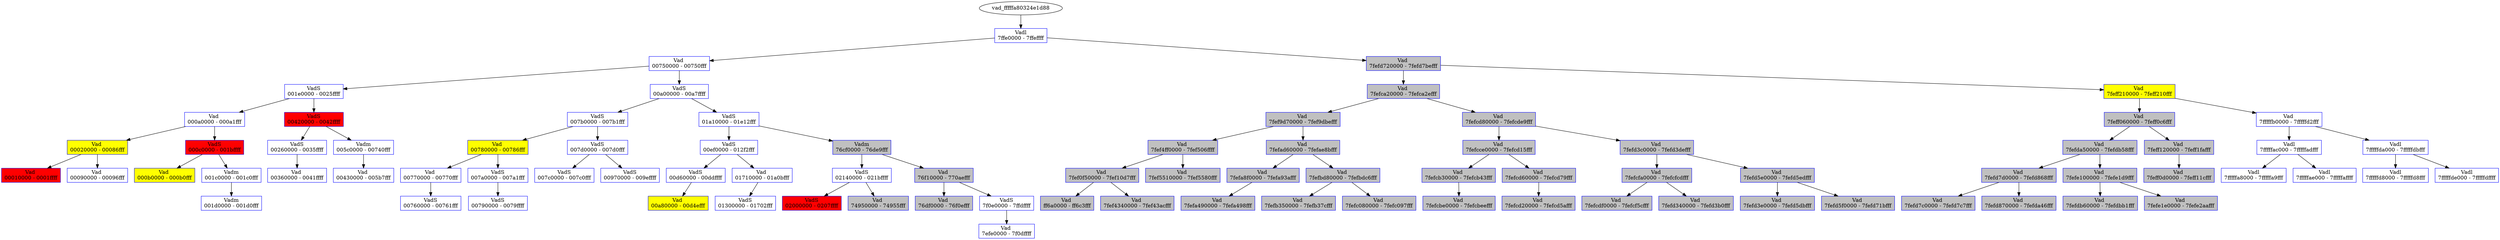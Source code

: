 /* Pid:   1728 */
digraph processtree {
graph [rankdir = "TB"];
vad_fffffa80324e1d88 -> vad_fffffa8031f25810
vad_fffffa8031f25810 [label = "{ Vadl\n7ffe0000 - 7ffeffff }"shape = "record" color = "blue" style = "filled" fillcolor = "white"];
vad_fffffa8031f25810 -> vad_fffffa8031e76e20
vad_fffffa8031e76e20 [label = "{ Vad \n00750000 - 00750fff }"shape = "record" color = "blue" style = "filled" fillcolor = "white"];
vad_fffffa8031e76e20 -> vad_fffffa803137f110
vad_fffffa803137f110 [label = "{ VadS\n001e0000 - 0025ffff }"shape = "record" color = "blue" style = "filled" fillcolor = "white"];
vad_fffffa803137f110 -> vad_fffffa8031650a70
vad_fffffa8031650a70 [label = "{ Vad \n000a0000 - 000a1fff }"shape = "record" color = "blue" style = "filled" fillcolor = "white"];
vad_fffffa8031650a70 -> vad_fffffa8031722d30
vad_fffffa8031722d30 [label = "{ Vad \n00020000 - 00086fff }"shape = "record" color = "blue" style = "filled" fillcolor = "yellow"];
vad_fffffa8031722d30 -> vad_fffffa80325e7f80
vad_fffffa80325e7f80 [label = "{ Vad \n00010000 - 0001ffff }"shape = "record" color = "blue" style = "filled" fillcolor = "red"];
vad_fffffa8031722d30 -> vad_fffffa803257fb20
vad_fffffa803257fb20 [label = "{ Vad \n00090000 - 00096fff }"shape = "record" color = "blue" style = "filled" fillcolor = "white"];
vad_fffffa8031650a70 -> vad_fffffa8031599e80
vad_fffffa8031599e80 [label = "{ VadS\n000c0000 - 001bffff }"shape = "record" color = "blue" style = "filled" fillcolor = "red"];
vad_fffffa8031599e80 -> vad_fffffa8031ea75c0
vad_fffffa8031ea75c0 [label = "{ Vad \n000b0000 - 000b0fff }"shape = "record" color = "blue" style = "filled" fillcolor = "yellow"];
vad_fffffa8031599e80 -> vad_fffffa8031eb34e0
vad_fffffa8031eb34e0 [label = "{ Vadm\n001c0000 - 001c0fff }"shape = "record" color = "blue" style = "filled" fillcolor = "white"];
vad_fffffa8031eb34e0 -> vad_fffffa8031787c00
vad_fffffa8031787c00 [label = "{ Vadm\n001d0000 - 001d0fff }"shape = "record" color = "blue" style = "filled" fillcolor = "white"];
vad_fffffa803137f110 -> vad_fffffa8031440110
vad_fffffa8031440110 [label = "{ VadS\n00420000 - 0042ffff }"shape = "record" color = "blue" style = "filled" fillcolor = "red"];
vad_fffffa8031440110 -> vad_fffffa80313c4520
vad_fffffa80313c4520 [label = "{ VadS\n00260000 - 0035ffff }"shape = "record" color = "blue" style = "filled" fillcolor = "white"];
vad_fffffa80313c4520 -> vad_fffffa8031e4adc0
vad_fffffa8031e4adc0 [label = "{ Vad \n00360000 - 0041ffff }"shape = "record" color = "blue" style = "filled" fillcolor = "white"];
vad_fffffa8031440110 -> vad_fffffa803165fa10
vad_fffffa803165fa10 [label = "{ Vadm\n005c0000 - 00740fff }"shape = "record" color = "blue" style = "filled" fillcolor = "white"];
vad_fffffa803165fa10 -> vad_fffffa8031744d70
vad_fffffa8031744d70 [label = "{ Vad \n00430000 - 005b7fff }"shape = "record" color = "blue" style = "filled" fillcolor = "white"];
vad_fffffa8031e76e20 -> vad_fffffa80315916b0
vad_fffffa80315916b0 [label = "{ VadS\n00a00000 - 00a7ffff }"shape = "record" color = "blue" style = "filled" fillcolor = "white"];
vad_fffffa80315916b0 -> vad_fffffa80313f5c70
vad_fffffa80313f5c70 [label = "{ VadS\n007b0000 - 007b1fff }"shape = "record" color = "blue" style = "filled" fillcolor = "white"];
vad_fffffa80313f5c70 -> vad_fffffa80316b2100
vad_fffffa80316b2100 [label = "{ Vad \n00780000 - 00786fff }"shape = "record" color = "blue" style = "filled" fillcolor = "yellow"];
vad_fffffa80316b2100 -> vad_fffffa80311afe80
vad_fffffa80311afe80 [label = "{ Vad \n00770000 - 00770fff }"shape = "record" color = "blue" style = "filled" fillcolor = "white"];
vad_fffffa80311afe80 -> vad_fffffa8031259af0
vad_fffffa8031259af0 [label = "{ VadS\n00760000 - 00761fff }"shape = "record" color = "blue" style = "filled" fillcolor = "white"];
vad_fffffa80316b2100 -> vad_fffffa80310e1540
vad_fffffa80310e1540 [label = "{ VadS\n007a0000 - 007a1fff }"shape = "record" color = "blue" style = "filled" fillcolor = "white"];
vad_fffffa80310e1540 -> vad_fffffa803148f070
vad_fffffa803148f070 [label = "{ VadS\n00790000 - 0079ffff }"shape = "record" color = "blue" style = "filled" fillcolor = "white"];
vad_fffffa80313f5c70 -> vad_fffffa80313b11f0
vad_fffffa80313b11f0 [label = "{ VadS\n007d0000 - 007d0fff }"shape = "record" color = "blue" style = "filled" fillcolor = "white"];
vad_fffffa80313b11f0 -> vad_fffffa8033641ba0
vad_fffffa8033641ba0 [label = "{ VadS\n007c0000 - 007c0fff }"shape = "record" color = "blue" style = "filled" fillcolor = "white"];
vad_fffffa80313b11f0 -> vad_fffffa803148d170
vad_fffffa803148d170 [label = "{ VadS\n00970000 - 009effff }"shape = "record" color = "blue" style = "filled" fillcolor = "white"];
vad_fffffa80315916b0 -> vad_fffffa80338c8c90
vad_fffffa80338c8c90 [label = "{ VadS\n01a10000 - 01e12fff }"shape = "record" color = "blue" style = "filled" fillcolor = "white"];
vad_fffffa80338c8c90 -> vad_fffffa8031384510
vad_fffffa8031384510 [label = "{ VadS\n00ef0000 - 012f2fff }"shape = "record" color = "blue" style = "filled" fillcolor = "white"];
vad_fffffa8031384510 -> vad_fffffa8031aca090
vad_fffffa8031aca090 [label = "{ VadS\n00d60000 - 00ddffff }"shape = "record" color = "blue" style = "filled" fillcolor = "white"];
vad_fffffa8031aca090 -> vad_fffffa80325c50d0
vad_fffffa80325c50d0 [label = "{ Vad \n00a80000 - 00d4efff }"shape = "record" color = "blue" style = "filled" fillcolor = "yellow"];
vad_fffffa8031384510 -> vad_fffffa8031727520
vad_fffffa8031727520 [label = "{ Vad \n01710000 - 01a0bfff }"shape = "record" color = "blue" style = "filled" fillcolor = "white"];
vad_fffffa8031727520 -> vad_fffffa80315af4d0
vad_fffffa80315af4d0 [label = "{ VadS\n01300000 - 01702fff }"shape = "record" color = "blue" style = "filled" fillcolor = "white"];
vad_fffffa80338c8c90 -> vad_fffffa80317a5230
vad_fffffa80317a5230 [label = "{ Vadm\n76cf0000 - 76de9fff }"shape = "record" color = "blue" style = "filled" fillcolor = "gray"];
vad_fffffa80317a5230 -> vad_fffffa80326b0c90
vad_fffffa80326b0c90 [label = "{ VadS\n02140000 - 021bffff }"shape = "record" color = "blue" style = "filled" fillcolor = "white"];
vad_fffffa80326b0c90 -> vad_fffffa80313a7db0
vad_fffffa80313a7db0 [label = "{ VadS\n02000000 - 0207ffff }"shape = "record" color = "blue" style = "filled" fillcolor = "red"];
vad_fffffa80326b0c90 -> vad_fffffa8031e7ac90
vad_fffffa8031e7ac90 [label = "{ Vad \n74950000 - 74955fff }"shape = "record" color = "blue" style = "filled" fillcolor = "gray"];
vad_fffffa80317a5230 -> vad_fffffa80324e17d0
vad_fffffa80324e17d0 [label = "{ Vad \n76f10000 - 770aefff }"shape = "record" color = "blue" style = "filled" fillcolor = "gray"];
vad_fffffa80324e17d0 -> vad_fffffa8031e43a00
vad_fffffa8031e43a00 [label = "{ Vad \n76df0000 - 76f0efff }"shape = "record" color = "blue" style = "filled" fillcolor = "gray"];
vad_fffffa80324e17d0 -> vad_fffffa80310978a0
vad_fffffa80310978a0 [label = "{ VadS\n7f0e0000 - 7ffdffff }"shape = "record" color = "blue" style = "filled" fillcolor = "white"];
vad_fffffa80310978a0 -> vad_fffffa8031441850
vad_fffffa8031441850 [label = "{ Vad \n7efe0000 - 7f0dffff }"shape = "record" color = "blue" style = "filled" fillcolor = "white"];
vad_fffffa8031f25810 -> vad_fffffa80317eddb0
vad_fffffa80317eddb0 [label = "{ Vad \n7fefd720000 - 7fefd7befff }"shape = "record" color = "blue" style = "filled" fillcolor = "gray"];
vad_fffffa80317eddb0 -> vad_fffffa8031d86dc0
vad_fffffa8031d86dc0 [label = "{ Vad \n7fefca20000 - 7fefca2efff }"shape = "record" color = "blue" style = "filled" fillcolor = "gray"];
vad_fffffa8031d86dc0 -> vad_fffffa8031f25420
vad_fffffa8031f25420 [label = "{ Vad \n7fef9d70000 - 7fef9dbefff }"shape = "record" color = "blue" style = "filled" fillcolor = "gray"];
vad_fffffa8031f25420 -> vad_fffffa80324cd5f0
vad_fffffa80324cd5f0 [label = "{ Vad \n7fef4ff0000 - 7fef506ffff }"shape = "record" color = "blue" style = "filled" fillcolor = "gray"];
vad_fffffa80324cd5f0 -> vad_fffffa8031715b70
vad_fffffa8031715b70 [label = "{ Vad \n7fef0f50000 - 7fef10d7fff }"shape = "record" color = "blue" style = "filled" fillcolor = "gray"];
vad_fffffa8031715b70 -> vad_fffffa80324e1860
vad_fffffa80324e1860 [label = "{ Vad \nff6a0000 - ff6c3fff }"shape = "record" color = "blue" style = "filled" fillcolor = "gray"];
vad_fffffa8031715b70 -> vad_fffffa803119e900
vad_fffffa803119e900 [label = "{ Vad \n7fef4340000 - 7fef43acfff }"shape = "record" color = "blue" style = "filled" fillcolor = "gray"];
vad_fffffa80324cd5f0 -> vad_fffffa8031418210
vad_fffffa8031418210 [label = "{ Vad \n7fef5510000 - 7fef5580fff }"shape = "record" color = "blue" style = "filled" fillcolor = "gray"];
vad_fffffa8031f25420 -> vad_fffffa8031500e20
vad_fffffa8031500e20 [label = "{ Vad \n7fefad60000 - 7fefae8bfff }"shape = "record" color = "blue" style = "filled" fillcolor = "gray"];
vad_fffffa8031500e20 -> vad_fffffa8031441740
vad_fffffa8031441740 [label = "{ Vad \n7fefa8f0000 - 7fefa93afff }"shape = "record" color = "blue" style = "filled" fillcolor = "gray"];
vad_fffffa8031441740 -> vad_fffffa80311aba20
vad_fffffa80311aba20 [label = "{ Vad \n7fefa490000 - 7fefa498fff }"shape = "record" color = "blue" style = "filled" fillcolor = "gray"];
vad_fffffa8031500e20 -> vad_fffffa80325c5010
vad_fffffa80325c5010 [label = "{ Vad \n7fefbd80000 - 7fefbdc6fff }"shape = "record" color = "blue" style = "filled" fillcolor = "gray"];
vad_fffffa80325c5010 -> vad_fffffa8031e95750
vad_fffffa8031e95750 [label = "{ Vad \n7fefb350000 - 7fefb37cfff }"shape = "record" color = "blue" style = "filled" fillcolor = "gray"];
vad_fffffa80325c5010 -> vad_fffffa80325c92d0
vad_fffffa80325c92d0 [label = "{ Vad \n7fefc080000 - 7fefc097fff }"shape = "record" color = "blue" style = "filled" fillcolor = "gray"];
vad_fffffa8031d86dc0 -> vad_fffffa8031eb3d70
vad_fffffa8031eb3d70 [label = "{ Vad \n7fefcd80000 - 7fefcde9fff }"shape = "record" color = "blue" style = "filled" fillcolor = "gray"];
vad_fffffa8031eb3d70 -> vad_fffffa803135f2f0
vad_fffffa803135f2f0 [label = "{ Vad \n7fefcce0000 - 7fefcd15fff }"shape = "record" color = "blue" style = "filled" fillcolor = "gray"];
vad_fffffa803135f2f0 -> vad_fffffa8031f0b260
vad_fffffa8031f0b260 [label = "{ Vad \n7fefcb30000 - 7fefcb43fff }"shape = "record" color = "blue" style = "filled" fillcolor = "gray"];
vad_fffffa8031f0b260 -> vad_fffffa80324c83f0
vad_fffffa80324c83f0 [label = "{ Vad \n7fefcbe0000 - 7fefcbeefff }"shape = "record" color = "blue" style = "filled" fillcolor = "gray"];
vad_fffffa803135f2f0 -> vad_fffffa80317a7750
vad_fffffa80317a7750 [label = "{ Vad \n7fefcd60000 - 7fefcd79fff }"shape = "record" color = "blue" style = "filled" fillcolor = "gray"];
vad_fffffa80317a7750 -> vad_fffffa8033635d70
vad_fffffa8033635d70 [label = "{ Vad \n7fefcd20000 - 7fefcd5afff }"shape = "record" color = "blue" style = "filled" fillcolor = "gray"];
vad_fffffa8031eb3d70 -> vad_fffffa8031209130
vad_fffffa8031209130 [label = "{ Vad \n7fefd3c0000 - 7fefd3defff }"shape = "record" color = "blue" style = "filled" fillcolor = "gray"];
vad_fffffa8031209130 -> vad_fffffa8031826b60
vad_fffffa8031826b60 [label = "{ Vad \n7fefcfa0000 - 7fefcfcdfff }"shape = "record" color = "blue" style = "filled" fillcolor = "gray"];
vad_fffffa8031826b60 -> vad_fffffa80311aa3b0
vad_fffffa80311aa3b0 [label = "{ Vad \n7fefcdf0000 - 7fefcf5cfff }"shape = "record" color = "blue" style = "filled" fillcolor = "gray"];
vad_fffffa8031826b60 -> vad_fffffa8031e5f6e0
vad_fffffa8031e5f6e0 [label = "{ Vad \n7fefd340000 - 7fefd3b0fff }"shape = "record" color = "blue" style = "filled" fillcolor = "gray"];
vad_fffffa8031209130 -> vad_fffffa8031e4acb0
vad_fffffa8031e4acb0 [label = "{ Vad \n7fefd5e0000 - 7fefd5edfff }"shape = "record" color = "blue" style = "filled" fillcolor = "gray"];
vad_fffffa8031e4acb0 -> vad_fffffa803180bc50
vad_fffffa803180bc50 [label = "{ Vad \n7fefd3e0000 - 7fefd5dbfff }"shape = "record" color = "blue" style = "filled" fillcolor = "gray"];
vad_fffffa8031e4acb0 -> vad_fffffa803176ac60
vad_fffffa803176ac60 [label = "{ Vad \n7fefd5f0000 - 7fefd71bfff }"shape = "record" color = "blue" style = "filled" fillcolor = "gray"];
vad_fffffa80317eddb0 -> vad_fffffa80324e1610
vad_fffffa80324e1610 [label = "{ Vad \n7feff210000 - 7feff210fff }"shape = "record" color = "blue" style = "filled" fillcolor = "yellow"];
vad_fffffa80324e1610 -> vad_fffffa8031e4bb30
vad_fffffa8031e4bb30 [label = "{ Vad \n7feff060000 - 7feff0c6fff }"shape = "record" color = "blue" style = "filled" fillcolor = "gray"];
vad_fffffa8031e4bb30 -> vad_fffffa8031f02650
vad_fffffa8031f02650 [label = "{ Vad \n7fefda50000 - 7fefdb58fff }"shape = "record" color = "blue" style = "filled" fillcolor = "gray"];
vad_fffffa8031f02650 -> vad_fffffa8031e58f80
vad_fffffa8031e58f80 [label = "{ Vad \n7fefd7d0000 - 7fefd868fff }"shape = "record" color = "blue" style = "filled" fillcolor = "gray"];
vad_fffffa8031e58f80 -> vad_fffffa8031f38780
vad_fffffa8031f38780 [label = "{ Vad \n7fefd7c0000 - 7fefd7c7fff }"shape = "record" color = "blue" style = "filled" fillcolor = "gray"];
vad_fffffa8031e58f80 -> vad_fffffa80311a5ec0
vad_fffffa80311a5ec0 [label = "{ Vad \n7fefd870000 - 7fefda46fff }"shape = "record" color = "blue" style = "filled" fillcolor = "gray"];
vad_fffffa8031f02650 -> vad_fffffa803164f010
vad_fffffa803164f010 [label = "{ Vad \n7fefe100000 - 7fefe1d9fff }"shape = "record" color = "blue" style = "filled" fillcolor = "gray"];
vad_fffffa803164f010 -> vad_fffffa8031e438f0
vad_fffffa8031e438f0 [label = "{ Vad \n7fefdb60000 - 7fefdbb1fff }"shape = "record" color = "blue" style = "filled" fillcolor = "gray"];
vad_fffffa803164f010 -> vad_fffffa80317dee10
vad_fffffa80317dee10 [label = "{ Vad \n7fefe1e0000 - 7fefe2aafff }"shape = "record" color = "blue" style = "filled" fillcolor = "gray"];
vad_fffffa8031e4bb30 -> vad_fffffa8031e54ce0
vad_fffffa8031e54ce0 [label = "{ Vad \n7feff120000 - 7feff1fafff }"shape = "record" color = "blue" style = "filled" fillcolor = "gray"];
vad_fffffa8031e54ce0 -> vad_fffffa80323bd4c0
vad_fffffa80323bd4c0 [label = "{ Vad \n7feff0d0000 - 7feff11cfff }"shape = "record" color = "blue" style = "filled" fillcolor = "gray"];
vad_fffffa80324e1610 -> vad_fffffa80324e1740
vad_fffffa80324e1740 [label = "{ Vad \n7fffffb0000 - 7fffffd2fff }"shape = "record" color = "blue" style = "filled" fillcolor = "white"];
vad_fffffa80324e1740 -> vad_fffffa803380b8d0
vad_fffffa803380b8d0 [label = "{ Vadl\n7fffffac000 - 7fffffadfff }"shape = "record" color = "blue" style = "filled" fillcolor = "white"];
vad_fffffa803380b8d0 -> vad_fffffa80320f2270
vad_fffffa80320f2270 [label = "{ Vadl\n7fffffa8000 - 7fffffa9fff }"shape = "record" color = "blue" style = "filled" fillcolor = "white"];
vad_fffffa803380b8d0 -> vad_fffffa80325c9360
vad_fffffa80325c9360 [label = "{ Vadl\n7fffffae000 - 7fffffaffff }"shape = "record" color = "blue" style = "filled" fillcolor = "white"];
vad_fffffa80324e1740 -> vad_fffffa8031f1fcd0
vad_fffffa8031f1fcd0 [label = "{ Vadl\n7fffffda000 - 7fffffdbfff }"shape = "record" color = "blue" style = "filled" fillcolor = "white"];
vad_fffffa8031f1fcd0 -> vad_fffffa80324e16a0
vad_fffffa80324e16a0 [label = "{ Vadl\n7fffffd8000 - 7fffffd8fff }"shape = "record" color = "blue" style = "filled" fillcolor = "white"];
vad_fffffa8031f1fcd0 -> vad_fffffa80325d0800
vad_fffffa80325d0800 [label = "{ Vadl\n7fffffde000 - 7fffffdffff }"shape = "record" color = "blue" style = "filled" fillcolor = "white"];
}
